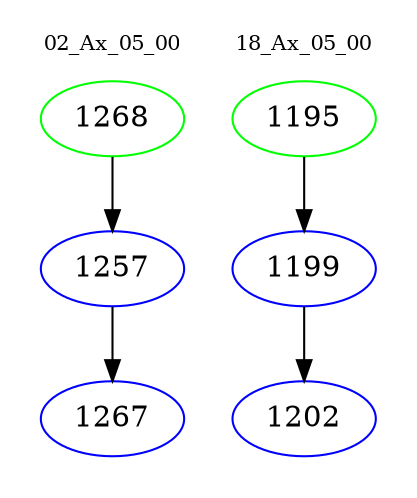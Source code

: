 digraph{
subgraph cluster_0 {
color = white
label = "02_Ax_05_00";
fontsize=10;
T0_1268 [label="1268", color="green"]
T0_1268 -> T0_1257 [color="black"]
T0_1257 [label="1257", color="blue"]
T0_1257 -> T0_1267 [color="black"]
T0_1267 [label="1267", color="blue"]
}
subgraph cluster_1 {
color = white
label = "18_Ax_05_00";
fontsize=10;
T1_1195 [label="1195", color="green"]
T1_1195 -> T1_1199 [color="black"]
T1_1199 [label="1199", color="blue"]
T1_1199 -> T1_1202 [color="black"]
T1_1202 [label="1202", color="blue"]
}
}
